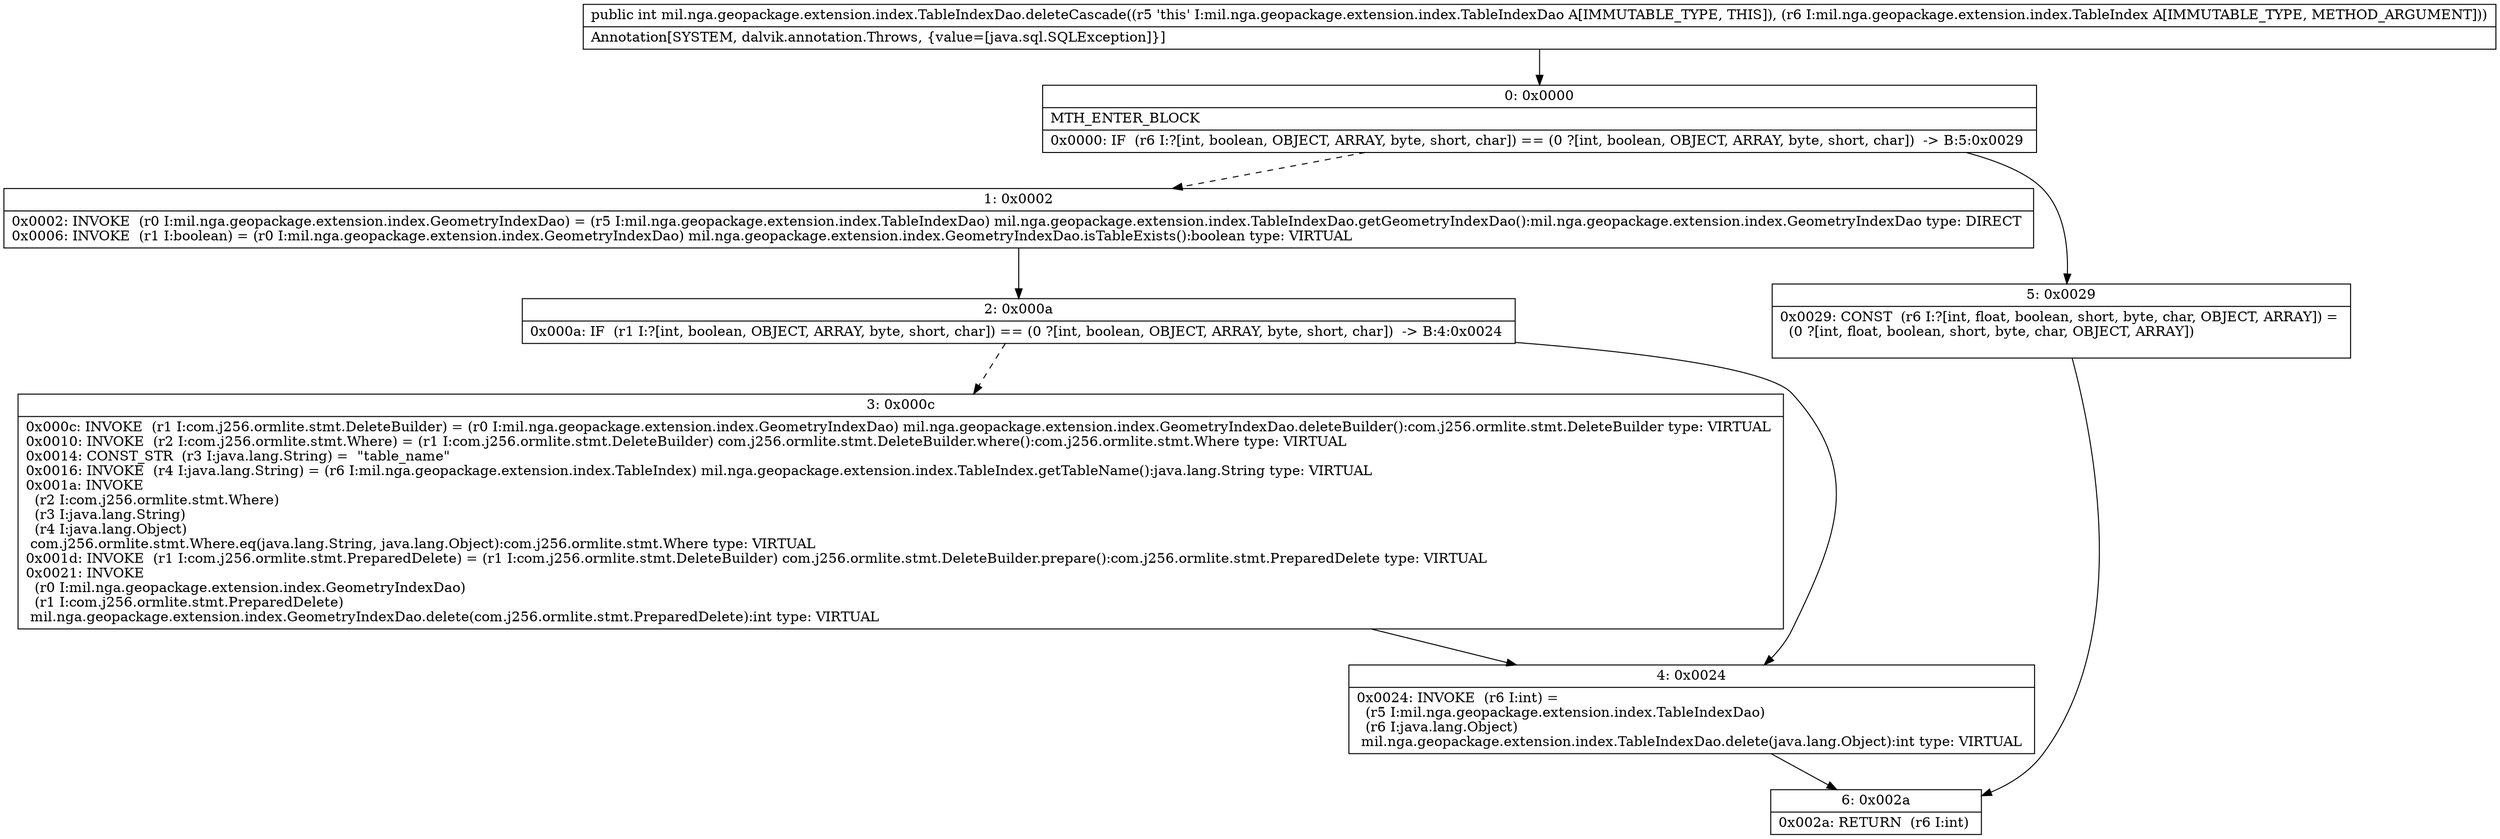 digraph "CFG formil.nga.geopackage.extension.index.TableIndexDao.deleteCascade(Lmil\/nga\/geopackage\/extension\/index\/TableIndex;)I" {
Node_0 [shape=record,label="{0\:\ 0x0000|MTH_ENTER_BLOCK\l|0x0000: IF  (r6 I:?[int, boolean, OBJECT, ARRAY, byte, short, char]) == (0 ?[int, boolean, OBJECT, ARRAY, byte, short, char])  \-\> B:5:0x0029 \l}"];
Node_1 [shape=record,label="{1\:\ 0x0002|0x0002: INVOKE  (r0 I:mil.nga.geopackage.extension.index.GeometryIndexDao) = (r5 I:mil.nga.geopackage.extension.index.TableIndexDao) mil.nga.geopackage.extension.index.TableIndexDao.getGeometryIndexDao():mil.nga.geopackage.extension.index.GeometryIndexDao type: DIRECT \l0x0006: INVOKE  (r1 I:boolean) = (r0 I:mil.nga.geopackage.extension.index.GeometryIndexDao) mil.nga.geopackage.extension.index.GeometryIndexDao.isTableExists():boolean type: VIRTUAL \l}"];
Node_2 [shape=record,label="{2\:\ 0x000a|0x000a: IF  (r1 I:?[int, boolean, OBJECT, ARRAY, byte, short, char]) == (0 ?[int, boolean, OBJECT, ARRAY, byte, short, char])  \-\> B:4:0x0024 \l}"];
Node_3 [shape=record,label="{3\:\ 0x000c|0x000c: INVOKE  (r1 I:com.j256.ormlite.stmt.DeleteBuilder) = (r0 I:mil.nga.geopackage.extension.index.GeometryIndexDao) mil.nga.geopackage.extension.index.GeometryIndexDao.deleteBuilder():com.j256.ormlite.stmt.DeleteBuilder type: VIRTUAL \l0x0010: INVOKE  (r2 I:com.j256.ormlite.stmt.Where) = (r1 I:com.j256.ormlite.stmt.DeleteBuilder) com.j256.ormlite.stmt.DeleteBuilder.where():com.j256.ormlite.stmt.Where type: VIRTUAL \l0x0014: CONST_STR  (r3 I:java.lang.String) =  \"table_name\" \l0x0016: INVOKE  (r4 I:java.lang.String) = (r6 I:mil.nga.geopackage.extension.index.TableIndex) mil.nga.geopackage.extension.index.TableIndex.getTableName():java.lang.String type: VIRTUAL \l0x001a: INVOKE  \l  (r2 I:com.j256.ormlite.stmt.Where)\l  (r3 I:java.lang.String)\l  (r4 I:java.lang.Object)\l com.j256.ormlite.stmt.Where.eq(java.lang.String, java.lang.Object):com.j256.ormlite.stmt.Where type: VIRTUAL \l0x001d: INVOKE  (r1 I:com.j256.ormlite.stmt.PreparedDelete) = (r1 I:com.j256.ormlite.stmt.DeleteBuilder) com.j256.ormlite.stmt.DeleteBuilder.prepare():com.j256.ormlite.stmt.PreparedDelete type: VIRTUAL \l0x0021: INVOKE  \l  (r0 I:mil.nga.geopackage.extension.index.GeometryIndexDao)\l  (r1 I:com.j256.ormlite.stmt.PreparedDelete)\l mil.nga.geopackage.extension.index.GeometryIndexDao.delete(com.j256.ormlite.stmt.PreparedDelete):int type: VIRTUAL \l}"];
Node_4 [shape=record,label="{4\:\ 0x0024|0x0024: INVOKE  (r6 I:int) = \l  (r5 I:mil.nga.geopackage.extension.index.TableIndexDao)\l  (r6 I:java.lang.Object)\l mil.nga.geopackage.extension.index.TableIndexDao.delete(java.lang.Object):int type: VIRTUAL \l}"];
Node_5 [shape=record,label="{5\:\ 0x0029|0x0029: CONST  (r6 I:?[int, float, boolean, short, byte, char, OBJECT, ARRAY]) = \l  (0 ?[int, float, boolean, short, byte, char, OBJECT, ARRAY])\l \l}"];
Node_6 [shape=record,label="{6\:\ 0x002a|0x002a: RETURN  (r6 I:int) \l}"];
MethodNode[shape=record,label="{public int mil.nga.geopackage.extension.index.TableIndexDao.deleteCascade((r5 'this' I:mil.nga.geopackage.extension.index.TableIndexDao A[IMMUTABLE_TYPE, THIS]), (r6 I:mil.nga.geopackage.extension.index.TableIndex A[IMMUTABLE_TYPE, METHOD_ARGUMENT]))  | Annotation[SYSTEM, dalvik.annotation.Throws, \{value=[java.sql.SQLException]\}]\l}"];
MethodNode -> Node_0;
Node_0 -> Node_1[style=dashed];
Node_0 -> Node_5;
Node_1 -> Node_2;
Node_2 -> Node_3[style=dashed];
Node_2 -> Node_4;
Node_3 -> Node_4;
Node_4 -> Node_6;
Node_5 -> Node_6;
}

